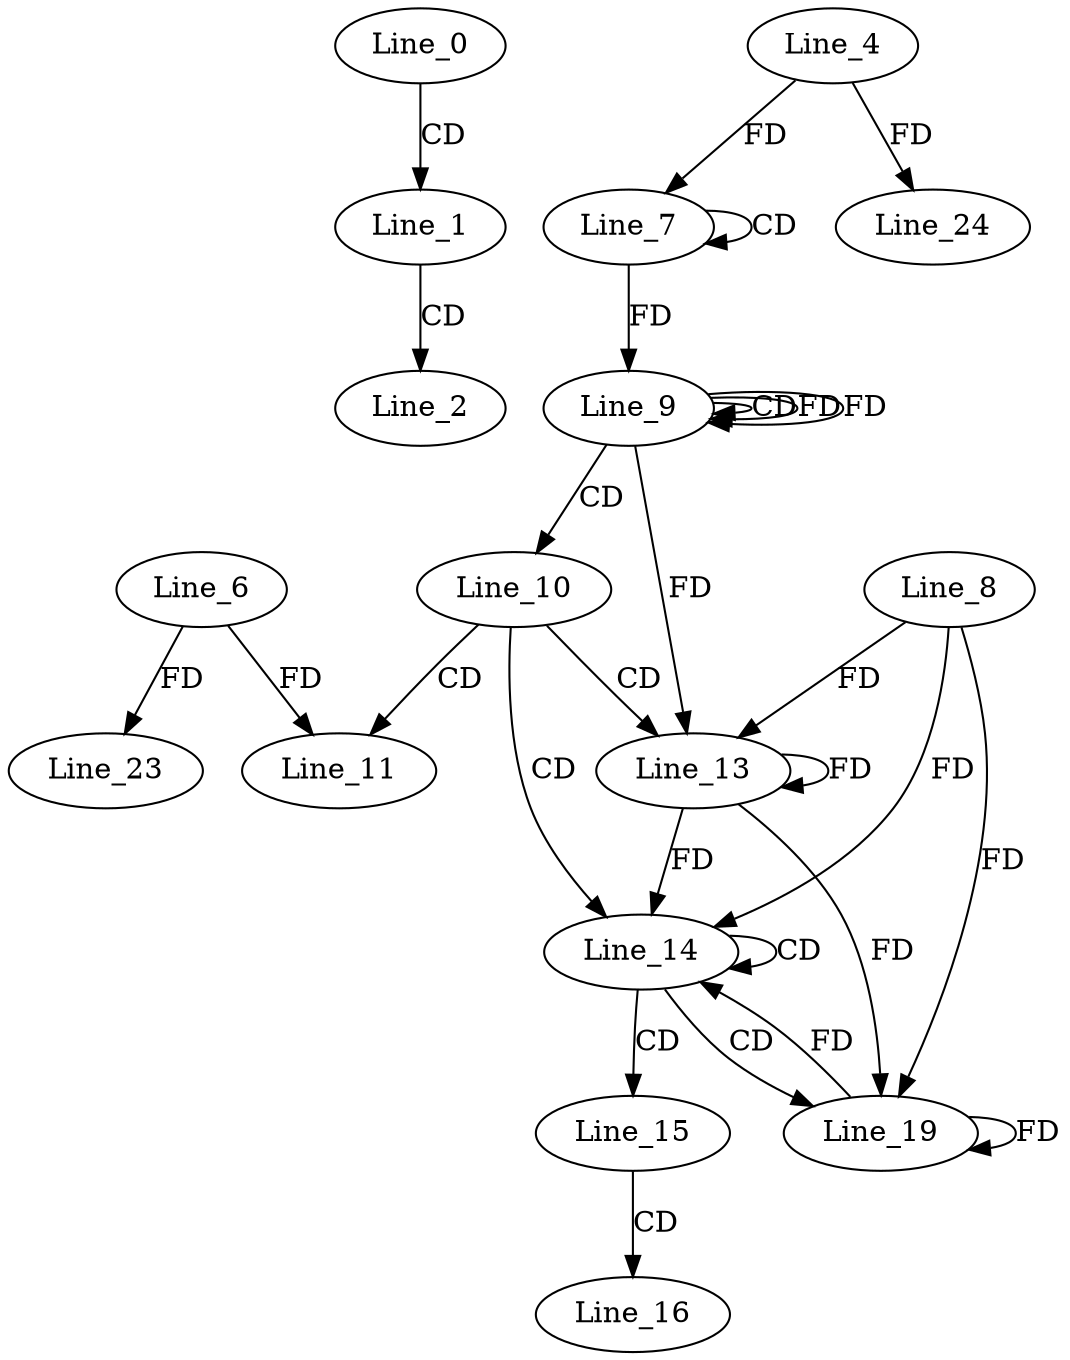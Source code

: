 digraph G {
  Line_0;
  Line_1;
  Line_2;
  Line_7;
  Line_7;
  Line_4;
  Line_7;
  Line_9;
  Line_9;
  Line_9;
  Line_10;
  Line_11;
  Line_6;
  Line_13;
  Line_8;
  Line_14;
  Line_15;
  Line_16;
  Line_19;
  Line_23;
  Line_24;
  Line_0 -> Line_1 [ label="CD" ];
  Line_1 -> Line_2 [ label="CD" ];
  Line_7 -> Line_7 [ label="CD" ];
  Line_4 -> Line_7 [ label="FD" ];
  Line_7 -> Line_9 [ label="FD" ];
  Line_9 -> Line_9 [ label="CD" ];
  Line_9 -> Line_9 [ label="FD" ];
  Line_9 -> Line_10 [ label="CD" ];
  Line_10 -> Line_11 [ label="CD" ];
  Line_6 -> Line_11 [ label="FD" ];
  Line_10 -> Line_13 [ label="CD" ];
  Line_13 -> Line_13 [ label="FD" ];
  Line_8 -> Line_13 [ label="FD" ];
  Line_9 -> Line_13 [ label="FD" ];
  Line_10 -> Line_14 [ label="CD" ];
  Line_14 -> Line_14 [ label="CD" ];
  Line_13 -> Line_14 [ label="FD" ];
  Line_8 -> Line_14 [ label="FD" ];
  Line_14 -> Line_15 [ label="CD" ];
  Line_15 -> Line_16 [ label="CD" ];
  Line_14 -> Line_19 [ label="CD" ];
  Line_19 -> Line_19 [ label="FD" ];
  Line_13 -> Line_19 [ label="FD" ];
  Line_8 -> Line_19 [ label="FD" ];
  Line_6 -> Line_23 [ label="FD" ];
  Line_4 -> Line_24 [ label="FD" ];
  Line_9 -> Line_9 [ label="FD" ];
  Line_19 -> Line_14 [ label="FD" ];
}
